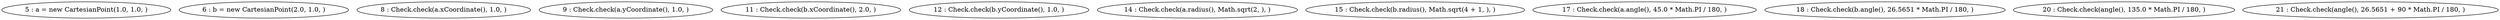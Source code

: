 digraph G {
"5 : a = new CartesianPoint(1.0, 1.0, )"
"6 : b = new CartesianPoint(2.0, 1.0, )"
"8 : Check.check(a.xCoordinate(), 1.0, )"
"9 : Check.check(a.yCoordinate(), 1.0, )"
"11 : Check.check(b.xCoordinate(), 2.0, )"
"12 : Check.check(b.yCoordinate(), 1.0, )"
"14 : Check.check(a.radius(), Math.sqrt(2, ), )"
"15 : Check.check(b.radius(), Math.sqrt(4 + 1, ), )"
"17 : Check.check(a.angle(), 45.0 * Math.PI / 180, )"
"18 : Check.check(b.angle(), 26.5651 * Math.PI / 180, )"
"20 : Check.check(angle(), 135.0 * Math.PI / 180, )"
"21 : Check.check(angle(), 26.5651 + 90 * Math.PI / 180, )"
}